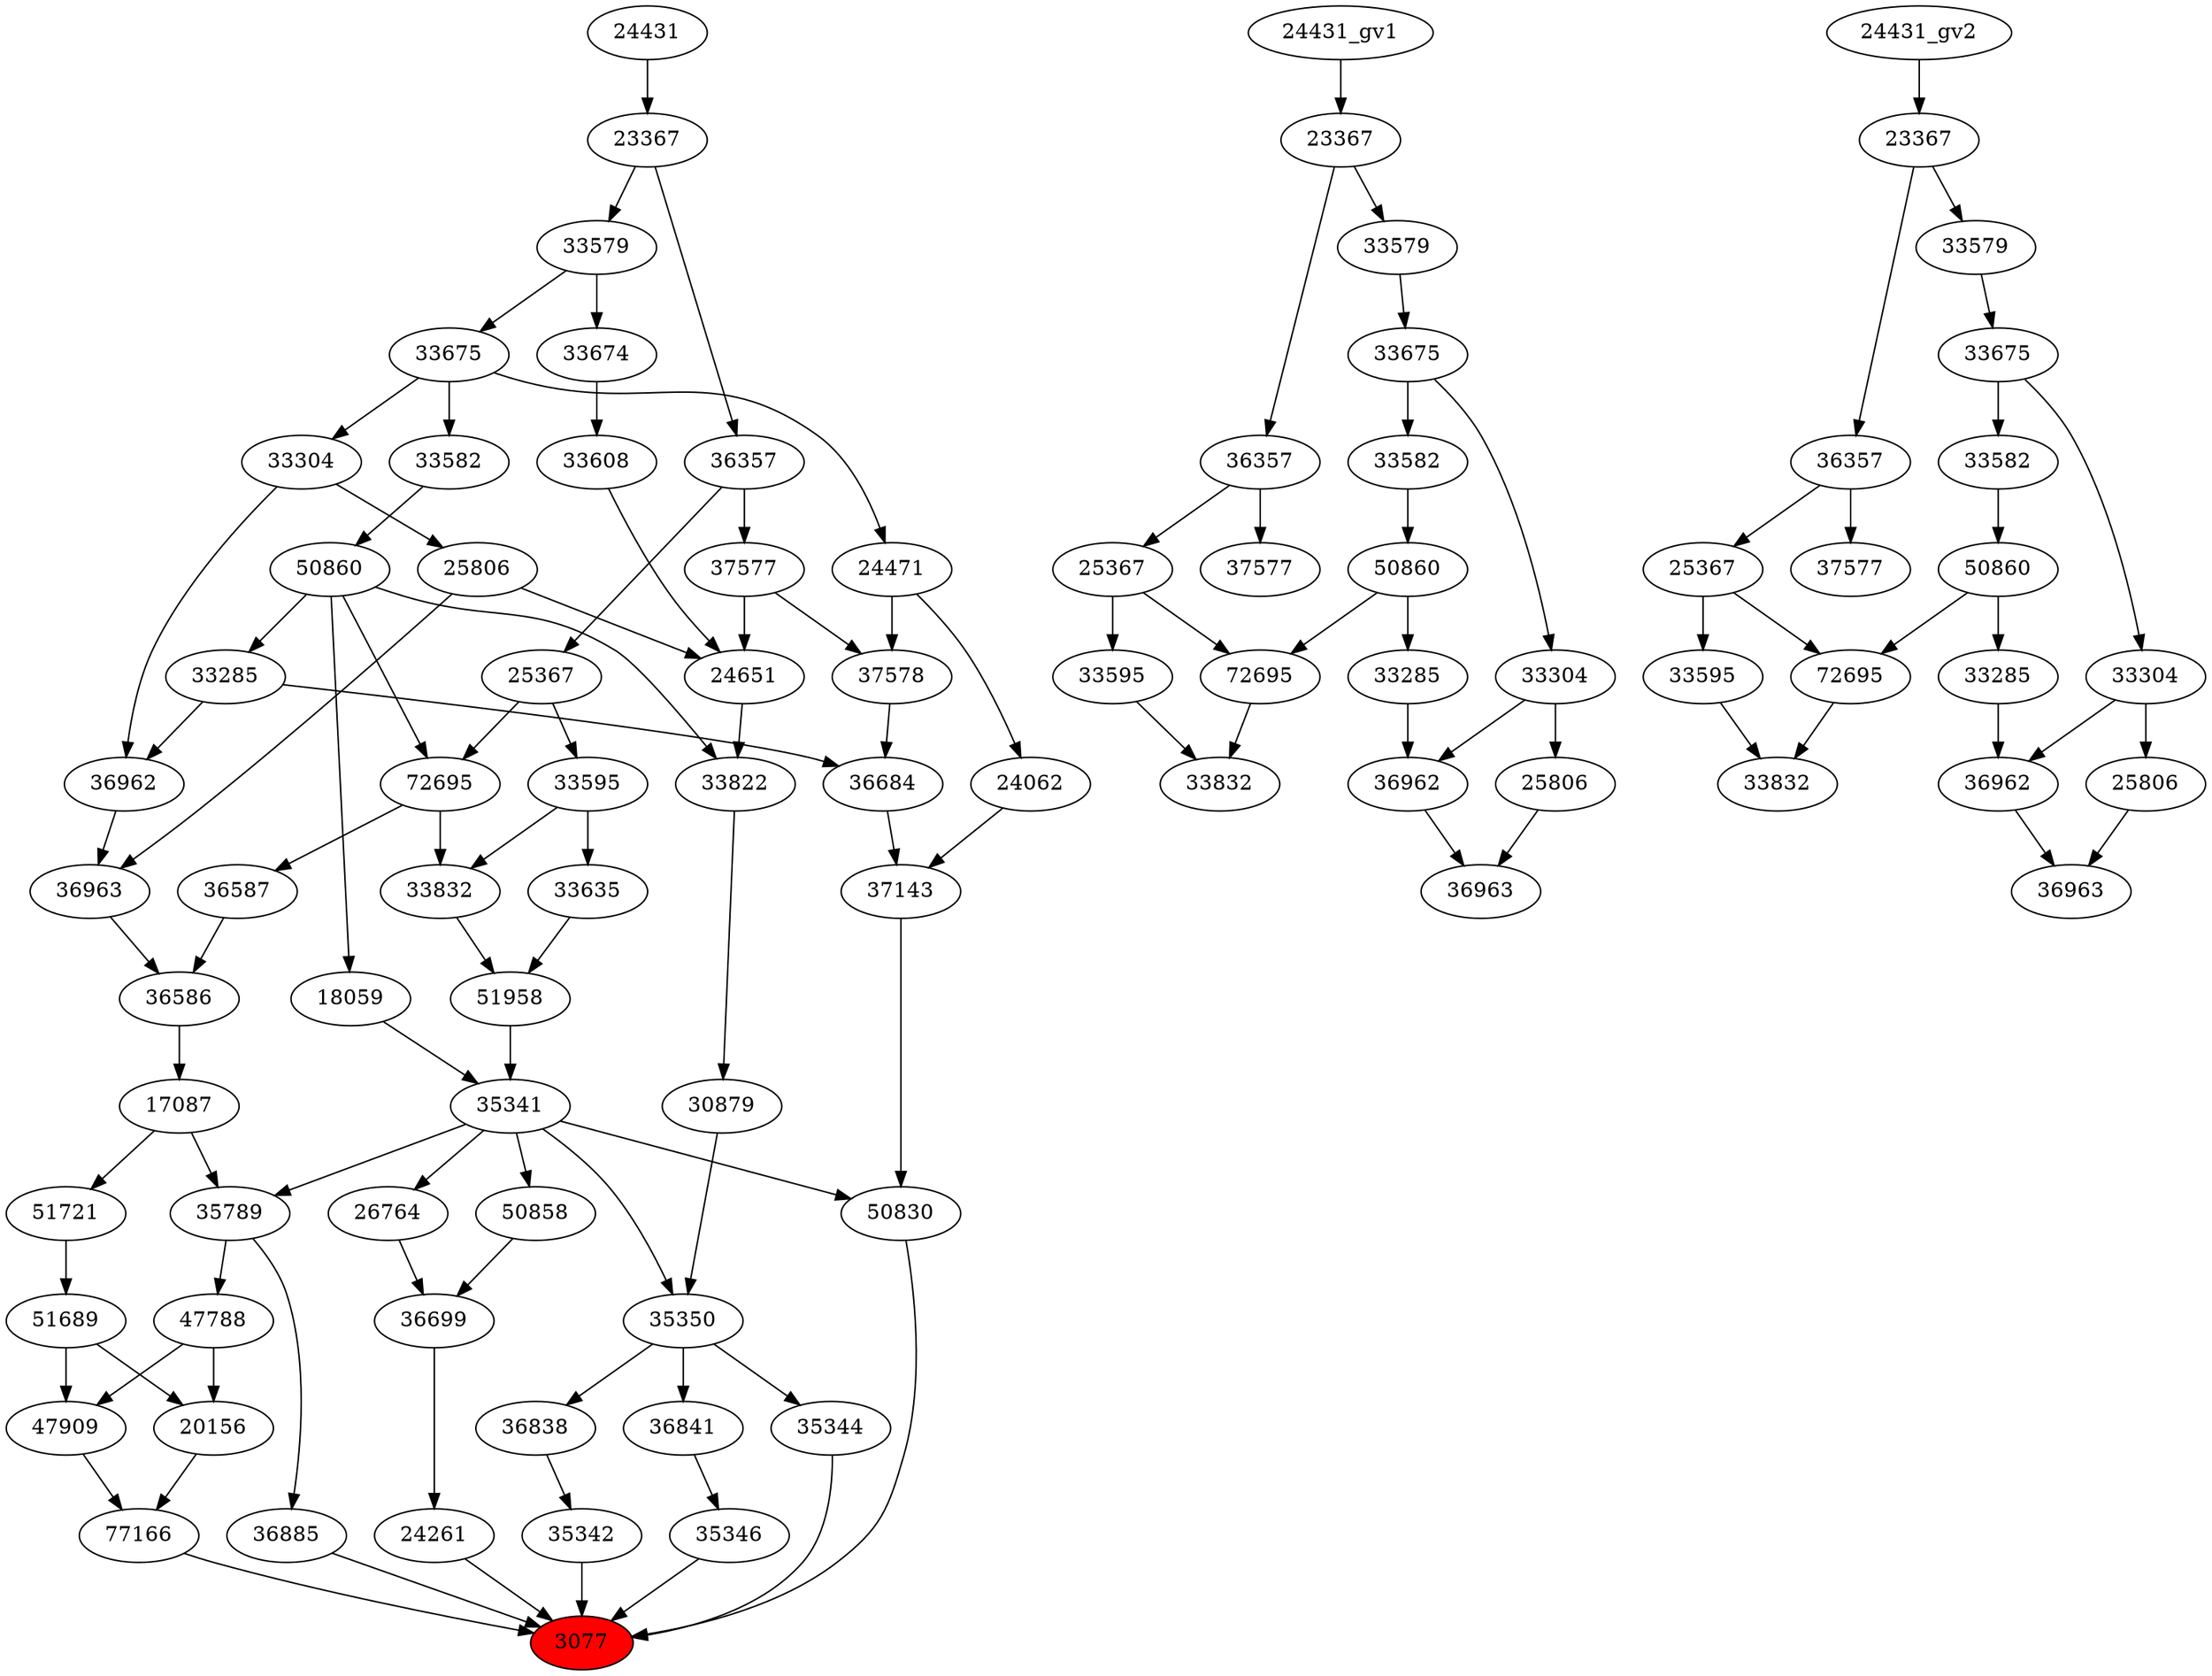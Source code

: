 strict digraph root {
	node [label="\N"];
	{
		node [fillcolor="",
			label="\N",
			style=""
		];
		3077		 [fillcolor=red,
			label=3077,
			style=filled];
		24261		 [label=24261];
		24261 -> 3077;
		36885		 [label=36885];
		36885 -> 3077;
		35344		 [label=35344];
		35344 -> 3077;
		35342		 [label=35342];
		35342 -> 3077;
		50830		 [label=50830];
		50830 -> 3077;
		35346		 [label=35346];
		35346 -> 3077;
		77166		 [label=77166];
		77166 -> 3077;
		36699		 [label=36699];
		36699 -> 24261;
		35789		 [label=35789];
		35789 -> 36885;
		47788		 [label=47788];
		35789 -> 47788;
		35350		 [label=35350];
		35350 -> 35344;
		36838		 [label=36838];
		35350 -> 36838;
		36841		 [label=36841];
		35350 -> 36841;
		36838 -> 35342;
		35341		 [label=35341];
		35341 -> 50830;
		35341 -> 35789;
		35341 -> 35350;
		26764		 [label=26764];
		35341 -> 26764;
		50858		 [label=50858];
		35341 -> 50858;
		37143		 [label=37143];
		37143 -> 50830;
		36841 -> 35346;
		20156		 [label=20156];
		20156 -> 77166;
		47909		 [label=47909];
		47909 -> 77166;
		26764 -> 36699;
		50858 -> 36699;
		17087		 [label=17087];
		17087 -> 35789;
		51721		 [label=51721];
		17087 -> 51721;
		30879		 [label=30879];
		30879 -> 35350;
		51958		 [label=51958];
		51958 -> 35341;
		18059		 [label=18059];
		18059 -> 35341;
		36684		 [label=36684];
		36684 -> 37143;
		24062		 [label=24062];
		24062 -> 37143;
		47788 -> 20156;
		47788 -> 47909;
		51689		 [label=51689];
		51689 -> 20156;
		51689 -> 47909;
		36586		 [label=36586];
		36586 -> 17087;
		33822		 [label=33822];
		33822 -> 30879;
		33832		 [label=33832];
		33832 -> 51958;
		33635		 [label=33635];
		33635 -> 51958;
		50860		 [label=50860];
		50860 -> 18059;
		50860 -> 33822;
		33285		 [label=33285];
		50860 -> 33285;
		72695		 [label=72695];
		50860 -> 72695;
		33285 -> 36684;
		36962		 [label=36962];
		33285 -> 36962;
		37578		 [label=37578];
		37578 -> 36684;
		24471		 [label=24471];
		24471 -> 24062;
		24471 -> 37578;
		51721 -> 51689;
		36587		 [label=36587];
		36587 -> 36586;
		36963		 [label=36963];
		36963 -> 36586;
		24651		 [label=24651];
		24651 -> 33822;
		72695 -> 33832;
		72695 -> 36587;
		33595		 [label=33595];
		33595 -> 33832;
		33595 -> 33635;
		33582		 [label=33582];
		33582 -> 50860;
		37577		 [label=37577];
		37577 -> 37578;
		37577 -> 24651;
		33675		 [label=33675];
		33675 -> 24471;
		33675 -> 33582;
		33304		 [label=33304];
		33675 -> 33304;
		36962 -> 36963;
		25806		 [label=25806];
		25806 -> 36963;
		25806 -> 24651;
		33608		 [label=33608];
		33608 -> 24651;
		25367		 [label=25367];
		25367 -> 72695;
		25367 -> 33595;
		36357		 [label=36357];
		36357 -> 37577;
		36357 -> 25367;
		33579		 [label=33579];
		33579 -> 33675;
		33674		 [label=33674];
		33579 -> 33674;
		33304 -> 36962;
		33304 -> 25806;
		33674 -> 33608;
		23367		 [label=23367];
		23367 -> 36357;
		23367 -> 33579;
		24431		 [label=24431];
		24431 -> 23367;
	}
	{
		node [label="\N"];
		"33832_gv1"		 [label=33832];
		"72695_gv1"		 [label=72695];
		"72695_gv1" -> "33832_gv1";
		"33595_gv1"		 [label=33595];
		"33595_gv1" -> "33832_gv1";
		"50860_gv1"		 [label=50860];
		"50860_gv1" -> "72695_gv1";
		"33285_gv1"		 [label=33285];
		"50860_gv1" -> "33285_gv1";
		"33582_gv1"		 [label=33582];
		"33582_gv1" -> "50860_gv1";
		"36962_gv1"		 [label=36962];
		"33285_gv1" -> "36962_gv1";
		"36963_gv1"		 [label=36963];
		"36962_gv1" -> "36963_gv1";
		"25806_gv1"		 [label=25806];
		"25806_gv1" -> "36963_gv1";
		"25367_gv1"		 [label=25367];
		"25367_gv1" -> "72695_gv1";
		"25367_gv1" -> "33595_gv1";
		"33675_gv1"		 [label=33675];
		"33675_gv1" -> "33582_gv1";
		"33304_gv1"		 [label=33304];
		"33675_gv1" -> "33304_gv1";
		"37577_gv1"		 [label=37577];
		"36357_gv1"		 [label=36357];
		"36357_gv1" -> "25367_gv1";
		"36357_gv1" -> "37577_gv1";
		"33579_gv1"		 [label=33579];
		"33579_gv1" -> "33675_gv1";
		"33304_gv1" -> "36962_gv1";
		"33304_gv1" -> "25806_gv1";
		"23367_gv1"		 [label=23367];
		"23367_gv1" -> "36357_gv1";
		"23367_gv1" -> "33579_gv1";
		"24431_gv1" -> "23367_gv1";
	}
	{
		node [label="\N"];
		"33832_gv2"		 [label=33832];
		"72695_gv2"		 [label=72695];
		"72695_gv2" -> "33832_gv2";
		"33595_gv2"		 [label=33595];
		"33595_gv2" -> "33832_gv2";
		"50860_gv2"		 [label=50860];
		"50860_gv2" -> "72695_gv2";
		"33285_gv2"		 [label=33285];
		"50860_gv2" -> "33285_gv2";
		"33582_gv2"		 [label=33582];
		"33582_gv2" -> "50860_gv2";
		"36962_gv2"		 [label=36962];
		"33285_gv2" -> "36962_gv2";
		"36963_gv2"		 [label=36963];
		"36962_gv2" -> "36963_gv2";
		"25806_gv2"		 [label=25806];
		"25806_gv2" -> "36963_gv2";
		"25367_gv2"		 [label=25367];
		"25367_gv2" -> "72695_gv2";
		"25367_gv2" -> "33595_gv2";
		"33675_gv2"		 [label=33675];
		"33675_gv2" -> "33582_gv2";
		"33304_gv2"		 [label=33304];
		"33675_gv2" -> "33304_gv2";
		"37577_gv2"		 [label=37577];
		"36357_gv2"		 [label=36357];
		"36357_gv2" -> "25367_gv2";
		"36357_gv2" -> "37577_gv2";
		"33579_gv2"		 [label=33579];
		"33579_gv2" -> "33675_gv2";
		"33304_gv2" -> "36962_gv2";
		"33304_gv2" -> "25806_gv2";
		"23367_gv2"		 [label=23367];
		"23367_gv2" -> "36357_gv2";
		"23367_gv2" -> "33579_gv2";
		"24431_gv2" -> "23367_gv2";
	}
}
